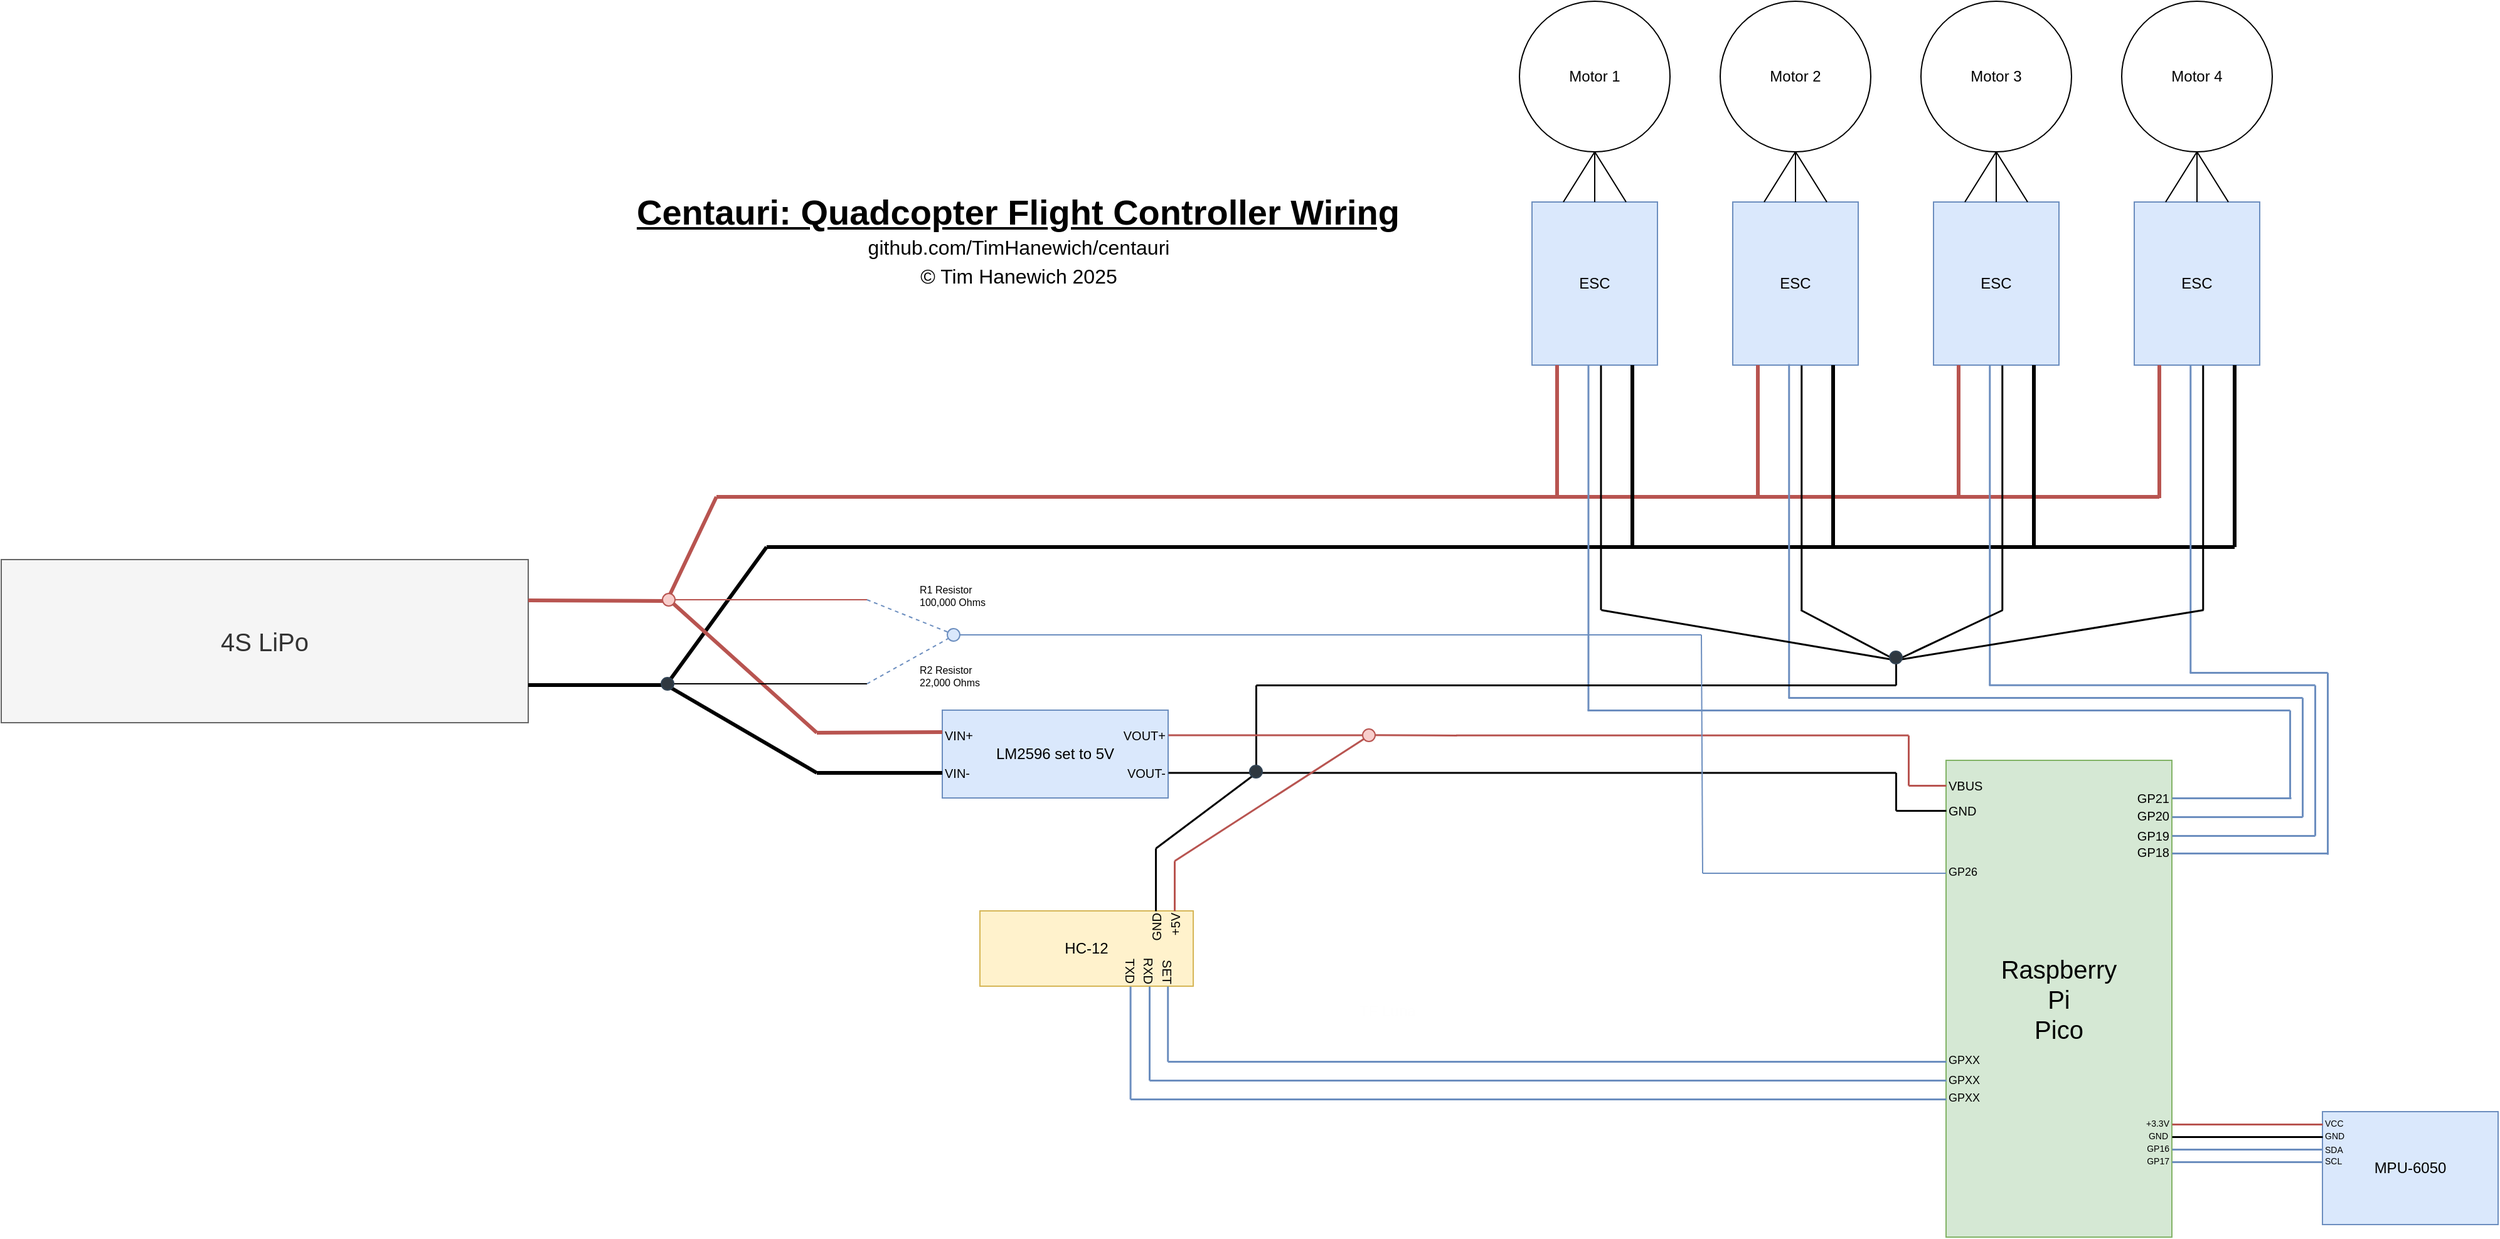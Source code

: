 <mxfile version="28.1.2">
  <diagram name="Page-1" id="W1gebfnubh0FSxZTr-fW">
    <mxGraphModel dx="3338" dy="2498" grid="1" gridSize="10" guides="1" tooltips="1" connect="1" arrows="1" fold="1" page="1" pageScale="1" pageWidth="850" pageHeight="1100" math="0" shadow="0">
      <root>
        <mxCell id="0" />
        <mxCell id="1" parent="0" />
        <mxCell id="9aAEH4lfcey32dS3GUYK-214" value="" style="endArrow=none;html=1;rounded=0;strokeWidth=1.5;fillColor=#f8cecc;strokeColor=#000000;" parent="1" edge="1">
          <mxGeometry width="50" height="50" relative="1" as="geometry">
            <mxPoint x="820" y="419.8" as="sourcePoint" />
            <mxPoint x="310" y="419.8" as="targetPoint" />
          </mxGeometry>
        </mxCell>
        <mxCell id="9aAEH4lfcey32dS3GUYK-207" value="" style="endArrow=none;html=1;rounded=0;strokeWidth=1.5;fillColor=#f8cecc;strokeColor=#000000;" parent="1" edge="1">
          <mxGeometry width="50" height="50" relative="1" as="geometry">
            <mxPoint x="310" y="350" as="sourcePoint" />
            <mxPoint x="310" y="417" as="targetPoint" />
          </mxGeometry>
        </mxCell>
        <mxCell id="9aAEH4lfcey32dS3GUYK-1" value="4S LiPo" style="rounded=0;whiteSpace=wrap;html=1;fillColor=#f5f5f5;fontColor=#333333;strokeColor=#666666;fontSize=20;" parent="1" vertex="1">
          <mxGeometry x="-690" y="250" width="420" height="130" as="geometry" />
        </mxCell>
        <mxCell id="9aAEH4lfcey32dS3GUYK-4" value="&lt;span style=&quot;font-size: 20px;&quot;&gt;Raspberry&lt;/span&gt;&lt;div&gt;&lt;span style=&quot;font-size: 20px;&quot;&gt;Pi&lt;/span&gt;&lt;/div&gt;&lt;div&gt;&lt;span style=&quot;font-size: 20px;&quot;&gt;Pico&lt;/span&gt;&lt;/div&gt;" style="rounded=0;whiteSpace=wrap;html=1;fillColor=#d5e8d4;strokeColor=#82b366;" parent="1" vertex="1">
          <mxGeometry x="860" y="410" width="180" height="380" as="geometry" />
        </mxCell>
        <mxCell id="9aAEH4lfcey32dS3GUYK-5" value="Motor 1" style="ellipse;whiteSpace=wrap;html=1;aspect=fixed;" parent="1" vertex="1">
          <mxGeometry x="520" y="-195" width="120" height="120" as="geometry" />
        </mxCell>
        <mxCell id="9aAEH4lfcey32dS3GUYK-9" value="ESC" style="rounded=0;whiteSpace=wrap;html=1;fillColor=#dae8fc;strokeColor=#6c8ebf;" parent="1" vertex="1">
          <mxGeometry x="530" y="-35" width="100" height="130" as="geometry" />
        </mxCell>
        <mxCell id="9aAEH4lfcey32dS3GUYK-10" value="" style="endArrow=none;html=1;rounded=0;entryX=0.5;entryY=1;entryDx=0;entryDy=0;exitX=0.25;exitY=0;exitDx=0;exitDy=0;" parent="1" source="9aAEH4lfcey32dS3GUYK-9" target="9aAEH4lfcey32dS3GUYK-5" edge="1">
          <mxGeometry width="50" height="50" relative="1" as="geometry">
            <mxPoint x="570" y="115" as="sourcePoint" />
            <mxPoint x="620" y="65" as="targetPoint" />
          </mxGeometry>
        </mxCell>
        <mxCell id="9aAEH4lfcey32dS3GUYK-11" value="" style="endArrow=none;html=1;rounded=0;exitX=0.5;exitY=0;exitDx=0;exitDy=0;" parent="1" source="9aAEH4lfcey32dS3GUYK-9" edge="1">
          <mxGeometry width="50" height="50" relative="1" as="geometry">
            <mxPoint x="600" y="-15" as="sourcePoint" />
            <mxPoint x="580" y="-75" as="targetPoint" />
          </mxGeometry>
        </mxCell>
        <mxCell id="9aAEH4lfcey32dS3GUYK-12" value="" style="endArrow=none;html=1;rounded=0;exitX=0.75;exitY=0;exitDx=0;exitDy=0;" parent="1" source="9aAEH4lfcey32dS3GUYK-9" edge="1">
          <mxGeometry width="50" height="50" relative="1" as="geometry">
            <mxPoint x="590" y="-5" as="sourcePoint" />
            <mxPoint x="580" y="-75" as="targetPoint" />
          </mxGeometry>
        </mxCell>
        <mxCell id="9aAEH4lfcey32dS3GUYK-13" value="Motor 2" style="ellipse;whiteSpace=wrap;html=1;aspect=fixed;" parent="1" vertex="1">
          <mxGeometry x="680" y="-195" width="120" height="120" as="geometry" />
        </mxCell>
        <mxCell id="9aAEH4lfcey32dS3GUYK-14" value="ESC" style="rounded=0;whiteSpace=wrap;html=1;fillColor=#dae8fc;strokeColor=#6c8ebf;" parent="1" vertex="1">
          <mxGeometry x="690" y="-35" width="100" height="130" as="geometry" />
        </mxCell>
        <mxCell id="9aAEH4lfcey32dS3GUYK-15" value="" style="endArrow=none;html=1;rounded=0;entryX=0.5;entryY=1;entryDx=0;entryDy=0;exitX=0.25;exitY=0;exitDx=0;exitDy=0;" parent="1" source="9aAEH4lfcey32dS3GUYK-14" target="9aAEH4lfcey32dS3GUYK-13" edge="1">
          <mxGeometry width="50" height="50" relative="1" as="geometry">
            <mxPoint x="730" y="115" as="sourcePoint" />
            <mxPoint x="780" y="65" as="targetPoint" />
          </mxGeometry>
        </mxCell>
        <mxCell id="9aAEH4lfcey32dS3GUYK-16" value="" style="endArrow=none;html=1;rounded=0;exitX=0.5;exitY=0;exitDx=0;exitDy=0;" parent="1" source="9aAEH4lfcey32dS3GUYK-14" edge="1">
          <mxGeometry width="50" height="50" relative="1" as="geometry">
            <mxPoint x="760" y="-15" as="sourcePoint" />
            <mxPoint x="740" y="-75" as="targetPoint" />
          </mxGeometry>
        </mxCell>
        <mxCell id="9aAEH4lfcey32dS3GUYK-17" value="" style="endArrow=none;html=1;rounded=0;exitX=0.75;exitY=0;exitDx=0;exitDy=0;" parent="1" source="9aAEH4lfcey32dS3GUYK-14" edge="1">
          <mxGeometry width="50" height="50" relative="1" as="geometry">
            <mxPoint x="750" y="-5" as="sourcePoint" />
            <mxPoint x="740" y="-75" as="targetPoint" />
          </mxGeometry>
        </mxCell>
        <mxCell id="9aAEH4lfcey32dS3GUYK-18" value="Motor 3" style="ellipse;whiteSpace=wrap;html=1;aspect=fixed;" parent="1" vertex="1">
          <mxGeometry x="840" y="-195" width="120" height="120" as="geometry" />
        </mxCell>
        <mxCell id="9aAEH4lfcey32dS3GUYK-19" value="ESC" style="rounded=0;whiteSpace=wrap;html=1;fillColor=#dae8fc;strokeColor=#6c8ebf;" parent="1" vertex="1">
          <mxGeometry x="850" y="-35" width="100" height="130" as="geometry" />
        </mxCell>
        <mxCell id="9aAEH4lfcey32dS3GUYK-20" value="" style="endArrow=none;html=1;rounded=0;entryX=0.5;entryY=1;entryDx=0;entryDy=0;exitX=0.25;exitY=0;exitDx=0;exitDy=0;" parent="1" source="9aAEH4lfcey32dS3GUYK-19" target="9aAEH4lfcey32dS3GUYK-18" edge="1">
          <mxGeometry width="50" height="50" relative="1" as="geometry">
            <mxPoint x="890" y="115" as="sourcePoint" />
            <mxPoint x="940" y="65" as="targetPoint" />
          </mxGeometry>
        </mxCell>
        <mxCell id="9aAEH4lfcey32dS3GUYK-21" value="" style="endArrow=none;html=1;rounded=0;exitX=0.5;exitY=0;exitDx=0;exitDy=0;" parent="1" source="9aAEH4lfcey32dS3GUYK-19" edge="1">
          <mxGeometry width="50" height="50" relative="1" as="geometry">
            <mxPoint x="920" y="-15" as="sourcePoint" />
            <mxPoint x="900" y="-75" as="targetPoint" />
          </mxGeometry>
        </mxCell>
        <mxCell id="9aAEH4lfcey32dS3GUYK-22" value="" style="endArrow=none;html=1;rounded=0;exitX=0.75;exitY=0;exitDx=0;exitDy=0;" parent="1" source="9aAEH4lfcey32dS3GUYK-19" edge="1">
          <mxGeometry width="50" height="50" relative="1" as="geometry">
            <mxPoint x="910" y="-5" as="sourcePoint" />
            <mxPoint x="900" y="-75" as="targetPoint" />
          </mxGeometry>
        </mxCell>
        <mxCell id="9aAEH4lfcey32dS3GUYK-23" value="Motor 4" style="ellipse;whiteSpace=wrap;html=1;aspect=fixed;" parent="1" vertex="1">
          <mxGeometry x="1000" y="-195" width="120" height="120" as="geometry" />
        </mxCell>
        <mxCell id="9aAEH4lfcey32dS3GUYK-24" value="ESC" style="rounded=0;whiteSpace=wrap;html=1;fillColor=#dae8fc;strokeColor=#6c8ebf;" parent="1" vertex="1">
          <mxGeometry x="1010" y="-35" width="100" height="130" as="geometry" />
        </mxCell>
        <mxCell id="9aAEH4lfcey32dS3GUYK-25" value="" style="endArrow=none;html=1;rounded=0;entryX=0.5;entryY=1;entryDx=0;entryDy=0;exitX=0.25;exitY=0;exitDx=0;exitDy=0;" parent="1" source="9aAEH4lfcey32dS3GUYK-24" target="9aAEH4lfcey32dS3GUYK-23" edge="1">
          <mxGeometry width="50" height="50" relative="1" as="geometry">
            <mxPoint x="1050" y="115" as="sourcePoint" />
            <mxPoint x="1100" y="65" as="targetPoint" />
          </mxGeometry>
        </mxCell>
        <mxCell id="9aAEH4lfcey32dS3GUYK-26" value="" style="endArrow=none;html=1;rounded=0;exitX=0.5;exitY=0;exitDx=0;exitDy=0;" parent="1" source="9aAEH4lfcey32dS3GUYK-24" edge="1">
          <mxGeometry width="50" height="50" relative="1" as="geometry">
            <mxPoint x="1080" y="-15" as="sourcePoint" />
            <mxPoint x="1060" y="-75" as="targetPoint" />
          </mxGeometry>
        </mxCell>
        <mxCell id="9aAEH4lfcey32dS3GUYK-27" value="" style="endArrow=none;html=1;rounded=0;exitX=0.75;exitY=0;exitDx=0;exitDy=0;" parent="1" source="9aAEH4lfcey32dS3GUYK-24" edge="1">
          <mxGeometry width="50" height="50" relative="1" as="geometry">
            <mxPoint x="1070" y="-5" as="sourcePoint" />
            <mxPoint x="1060" y="-75" as="targetPoint" />
          </mxGeometry>
        </mxCell>
        <mxCell id="9aAEH4lfcey32dS3GUYK-29" value="LM2596 set to 5V" style="rounded=0;whiteSpace=wrap;html=1;fillColor=#dae8fc;strokeColor=#6c8ebf;" parent="1" vertex="1">
          <mxGeometry x="60" y="370" width="180" height="70" as="geometry" />
        </mxCell>
        <mxCell id="9aAEH4lfcey32dS3GUYK-30" value="MPU-6050" style="rounded=0;whiteSpace=wrap;html=1;fillColor=#dae8fc;strokeColor=#6c8ebf;" parent="1" vertex="1">
          <mxGeometry x="1160" y="690" width="140" height="90" as="geometry" />
        </mxCell>
        <mxCell id="9aAEH4lfcey32dS3GUYK-36" value="TF Luna" style="text;html=1;align=center;verticalAlign=middle;whiteSpace=wrap;rounded=0;fontColor=#FEFEFE;" parent="1" vertex="1">
          <mxGeometry x="385" y="595" width="60" height="30" as="geometry" />
        </mxCell>
        <mxCell id="9aAEH4lfcey32dS3GUYK-37" value="HC-12" style="rounded=0;whiteSpace=wrap;html=1;fillColor=#fff2cc;strokeColor=#d6b656;" parent="1" vertex="1">
          <mxGeometry x="90" y="530" width="170" height="60" as="geometry" />
        </mxCell>
        <mxCell id="9aAEH4lfcey32dS3GUYK-38" value="" style="endArrow=none;html=1;rounded=0;exitX=1;exitY=0.25;exitDx=0;exitDy=0;strokeWidth=3;fillColor=#f8cecc;strokeColor=#b85450;" parent="1" source="9aAEH4lfcey32dS3GUYK-1" edge="1">
          <mxGeometry width="50" height="50" relative="1" as="geometry">
            <mxPoint x="110" y="410" as="sourcePoint" />
            <mxPoint x="-160" y="283" as="targetPoint" />
          </mxGeometry>
        </mxCell>
        <mxCell id="9aAEH4lfcey32dS3GUYK-39" value="" style="endArrow=none;html=1;rounded=0;exitX=1;exitY=0.25;exitDx=0;exitDy=0;strokeWidth=3;fillColor=#f8cecc;strokeColor=#000000;" parent="1" edge="1">
          <mxGeometry width="50" height="50" relative="1" as="geometry">
            <mxPoint x="-270" y="350" as="sourcePoint" />
            <mxPoint x="-160" y="350" as="targetPoint" />
          </mxGeometry>
        </mxCell>
        <mxCell id="9aAEH4lfcey32dS3GUYK-40" value="" style="endArrow=none;html=1;rounded=0;strokeWidth=3;fillColor=#f8cecc;strokeColor=#b85450;" parent="1" edge="1">
          <mxGeometry width="50" height="50" relative="1" as="geometry">
            <mxPoint x="-160" y="284" as="sourcePoint" />
            <mxPoint x="-120" y="200" as="targetPoint" />
          </mxGeometry>
        </mxCell>
        <mxCell id="9aAEH4lfcey32dS3GUYK-41" value="" style="endArrow=none;html=1;rounded=0;strokeWidth=3;fillColor=#f8cecc;strokeColor=#b85450;" parent="1" edge="1">
          <mxGeometry width="50" height="50" relative="1" as="geometry">
            <mxPoint x="-120" y="200" as="sourcePoint" />
            <mxPoint x="1030" y="200" as="targetPoint" />
          </mxGeometry>
        </mxCell>
        <mxCell id="9aAEH4lfcey32dS3GUYK-42" value="" style="endArrow=none;html=1;rounded=0;strokeWidth=3;fillColor=#f8cecc;strokeColor=#b85450;" parent="1" edge="1">
          <mxGeometry width="50" height="50" relative="1" as="geometry">
            <mxPoint x="550" y="200" as="sourcePoint" />
            <mxPoint x="550" y="95" as="targetPoint" />
          </mxGeometry>
        </mxCell>
        <mxCell id="9aAEH4lfcey32dS3GUYK-43" value="" style="endArrow=none;html=1;rounded=0;strokeWidth=3;fillColor=#f8cecc;strokeColor=#b85450;" parent="1" edge="1">
          <mxGeometry width="50" height="50" relative="1" as="geometry">
            <mxPoint x="710" y="200" as="sourcePoint" />
            <mxPoint x="710" y="95" as="targetPoint" />
          </mxGeometry>
        </mxCell>
        <mxCell id="9aAEH4lfcey32dS3GUYK-44" value="" style="endArrow=none;html=1;rounded=0;strokeWidth=3;fillColor=#f8cecc;strokeColor=#b85450;" parent="1" edge="1">
          <mxGeometry width="50" height="50" relative="1" as="geometry">
            <mxPoint x="870" y="200" as="sourcePoint" />
            <mxPoint x="870" y="95" as="targetPoint" />
          </mxGeometry>
        </mxCell>
        <mxCell id="9aAEH4lfcey32dS3GUYK-45" value="" style="endArrow=none;html=1;rounded=0;strokeWidth=3;fillColor=#f8cecc;strokeColor=#b85450;" parent="1" edge="1">
          <mxGeometry width="50" height="50" relative="1" as="geometry">
            <mxPoint x="1030" y="201" as="sourcePoint" />
            <mxPoint x="1030" y="95" as="targetPoint" />
          </mxGeometry>
        </mxCell>
        <mxCell id="9aAEH4lfcey32dS3GUYK-46" value="" style="endArrow=none;html=1;rounded=0;strokeWidth=3;fillColor=#f8cecc;strokeColor=#000000;" parent="1" edge="1">
          <mxGeometry width="50" height="50" relative="1" as="geometry">
            <mxPoint x="-160" y="350" as="sourcePoint" />
            <mxPoint x="-80" y="240" as="targetPoint" />
          </mxGeometry>
        </mxCell>
        <mxCell id="9aAEH4lfcey32dS3GUYK-47" value="" style="endArrow=none;html=1;rounded=0;strokeWidth=3;fillColor=#f8cecc;strokeColor=#000000;" parent="1" edge="1">
          <mxGeometry width="50" height="50" relative="1" as="geometry">
            <mxPoint x="-80" y="240" as="sourcePoint" />
            <mxPoint x="1090" y="240" as="targetPoint" />
          </mxGeometry>
        </mxCell>
        <mxCell id="9aAEH4lfcey32dS3GUYK-48" value="" style="endArrow=none;html=1;rounded=0;strokeWidth=3;fillColor=#f8cecc;strokeColor=#000000;" parent="1" edge="1">
          <mxGeometry width="50" height="50" relative="1" as="geometry">
            <mxPoint x="1090" y="240" as="sourcePoint" />
            <mxPoint x="1090" y="95" as="targetPoint" />
          </mxGeometry>
        </mxCell>
        <mxCell id="9aAEH4lfcey32dS3GUYK-49" value="" style="endArrow=none;html=1;rounded=0;strokeWidth=3;fillColor=#f8cecc;strokeColor=#000000;" parent="1" edge="1">
          <mxGeometry width="50" height="50" relative="1" as="geometry">
            <mxPoint x="930" y="240" as="sourcePoint" />
            <mxPoint x="930" y="95" as="targetPoint" />
          </mxGeometry>
        </mxCell>
        <mxCell id="9aAEH4lfcey32dS3GUYK-50" value="" style="endArrow=none;html=1;rounded=0;strokeWidth=3;fillColor=#f8cecc;strokeColor=#000000;" parent="1" edge="1">
          <mxGeometry width="50" height="50" relative="1" as="geometry">
            <mxPoint x="770" y="240" as="sourcePoint" />
            <mxPoint x="770" y="95" as="targetPoint" />
          </mxGeometry>
        </mxCell>
        <mxCell id="9aAEH4lfcey32dS3GUYK-51" value="" style="endArrow=none;html=1;rounded=0;strokeWidth=3;fillColor=#f8cecc;strokeColor=#000000;" parent="1" edge="1">
          <mxGeometry width="50" height="50" relative="1" as="geometry">
            <mxPoint x="610" y="240" as="sourcePoint" />
            <mxPoint x="610" y="95" as="targetPoint" />
          </mxGeometry>
        </mxCell>
        <mxCell id="9aAEH4lfcey32dS3GUYK-52" value="" style="endArrow=none;html=1;rounded=0;fillColor=#dae8fc;strokeColor=#6c8ebf;strokeWidth=1.5;" parent="1" edge="1">
          <mxGeometry width="50" height="50" relative="1" as="geometry">
            <mxPoint x="574.74" y="370" as="sourcePoint" />
            <mxPoint x="574.74" y="95" as="targetPoint" />
          </mxGeometry>
        </mxCell>
        <mxCell id="9aAEH4lfcey32dS3GUYK-53" value="" style="endArrow=none;html=1;rounded=0;fillColor=#dae8fc;strokeColor=#000000;strokeWidth=1.5;" parent="1" edge="1">
          <mxGeometry width="50" height="50" relative="1" as="geometry">
            <mxPoint x="584.74" y="290" as="sourcePoint" />
            <mxPoint x="584.74" y="95" as="targetPoint" />
          </mxGeometry>
        </mxCell>
        <mxCell id="9aAEH4lfcey32dS3GUYK-54" value="" style="endArrow=none;html=1;rounded=0;fillColor=#dae8fc;strokeColor=#6c8ebf;strokeWidth=1.5;" parent="1" edge="1">
          <mxGeometry width="50" height="50" relative="1" as="geometry">
            <mxPoint x="734.64" y="360" as="sourcePoint" />
            <mxPoint x="734.64" y="94" as="targetPoint" />
          </mxGeometry>
        </mxCell>
        <mxCell id="9aAEH4lfcey32dS3GUYK-55" value="" style="endArrow=none;html=1;rounded=0;fillColor=#dae8fc;strokeColor=#000000;strokeWidth=1.5;" parent="1" edge="1">
          <mxGeometry width="50" height="50" relative="1" as="geometry">
            <mxPoint x="744.64" y="290" as="sourcePoint" />
            <mxPoint x="744.64" y="95" as="targetPoint" />
          </mxGeometry>
        </mxCell>
        <mxCell id="9aAEH4lfcey32dS3GUYK-56" value="" style="endArrow=none;html=1;rounded=0;fillColor=#dae8fc;strokeColor=#6c8ebf;strokeWidth=1.5;" parent="1" edge="1">
          <mxGeometry width="50" height="50" relative="1" as="geometry">
            <mxPoint x="894.64" y="350" as="sourcePoint" />
            <mxPoint x="894.64" y="95" as="targetPoint" />
          </mxGeometry>
        </mxCell>
        <mxCell id="9aAEH4lfcey32dS3GUYK-57" value="" style="endArrow=none;html=1;rounded=0;fillColor=#dae8fc;strokeColor=#000000;strokeWidth=1.5;" parent="1" edge="1">
          <mxGeometry width="50" height="50" relative="1" as="geometry">
            <mxPoint x="904.64" y="290" as="sourcePoint" />
            <mxPoint x="904.64" y="95" as="targetPoint" />
          </mxGeometry>
        </mxCell>
        <mxCell id="9aAEH4lfcey32dS3GUYK-58" value="" style="endArrow=none;html=1;rounded=0;fillColor=#dae8fc;strokeColor=#6c8ebf;strokeWidth=1.5;" parent="1" edge="1">
          <mxGeometry width="50" height="50" relative="1" as="geometry">
            <mxPoint x="1054.64" y="340" as="sourcePoint" />
            <mxPoint x="1054.64" y="95" as="targetPoint" />
          </mxGeometry>
        </mxCell>
        <mxCell id="9aAEH4lfcey32dS3GUYK-59" value="" style="endArrow=none;html=1;rounded=0;fillColor=#dae8fc;strokeColor=#000000;strokeWidth=1.5;" parent="1" edge="1">
          <mxGeometry width="50" height="50" relative="1" as="geometry">
            <mxPoint x="1064.64" y="290" as="sourcePoint" />
            <mxPoint x="1064.64" y="95" as="targetPoint" />
          </mxGeometry>
        </mxCell>
        <mxCell id="9aAEH4lfcey32dS3GUYK-60" value="" style="endArrow=none;html=1;rounded=0;fillColor=#dae8fc;strokeColor=#000000;strokeWidth=1.5;" parent="1" edge="1">
          <mxGeometry width="50" height="50" relative="1" as="geometry">
            <mxPoint x="820" y="330" as="sourcePoint" />
            <mxPoint x="585" y="290" as="targetPoint" />
          </mxGeometry>
        </mxCell>
        <mxCell id="9aAEH4lfcey32dS3GUYK-61" value="" style="endArrow=none;html=1;rounded=0;fillColor=#dae8fc;strokeColor=#000000;strokeWidth=1.5;" parent="1" edge="1">
          <mxGeometry width="50" height="50" relative="1" as="geometry">
            <mxPoint x="820" y="330" as="sourcePoint" />
            <mxPoint x="744" y="290" as="targetPoint" />
          </mxGeometry>
        </mxCell>
        <mxCell id="9aAEH4lfcey32dS3GUYK-62" value="" style="endArrow=none;html=1;rounded=0;fillColor=#dae8fc;strokeColor=#000000;strokeWidth=1.5;" parent="1" edge="1">
          <mxGeometry width="50" height="50" relative="1" as="geometry">
            <mxPoint x="820" y="330" as="sourcePoint" />
            <mxPoint x="905" y="290" as="targetPoint" />
          </mxGeometry>
        </mxCell>
        <mxCell id="9aAEH4lfcey32dS3GUYK-63" value="" style="endArrow=none;html=1;rounded=0;fillColor=#dae8fc;strokeColor=#000000;strokeWidth=1.5;" parent="1" edge="1">
          <mxGeometry width="50" height="50" relative="1" as="geometry">
            <mxPoint x="820" y="330" as="sourcePoint" />
            <mxPoint x="1065" y="290" as="targetPoint" />
          </mxGeometry>
        </mxCell>
        <mxCell id="9aAEH4lfcey32dS3GUYK-65" value="" style="endArrow=none;html=1;rounded=0;fillColor=#dae8fc;strokeColor=#6c8ebf;strokeWidth=1.5;" parent="1" edge="1">
          <mxGeometry width="50" height="50" relative="1" as="geometry">
            <mxPoint x="1134" y="370" as="sourcePoint" />
            <mxPoint x="574" y="370" as="targetPoint" />
          </mxGeometry>
        </mxCell>
        <mxCell id="9aAEH4lfcey32dS3GUYK-66" value="" style="endArrow=none;html=1;rounded=0;fillColor=#dae8fc;strokeColor=#6c8ebf;strokeWidth=1.5;" parent="1" edge="1">
          <mxGeometry width="50" height="50" relative="1" as="geometry">
            <mxPoint x="1144" y="360" as="sourcePoint" />
            <mxPoint x="734" y="360" as="targetPoint" />
          </mxGeometry>
        </mxCell>
        <mxCell id="9aAEH4lfcey32dS3GUYK-67" value="" style="endArrow=none;html=1;rounded=0;fillColor=#dae8fc;strokeColor=#6c8ebf;strokeWidth=1.5;" parent="1" edge="1">
          <mxGeometry width="50" height="50" relative="1" as="geometry">
            <mxPoint x="1154" y="349.82" as="sourcePoint" />
            <mxPoint x="894" y="349.82" as="targetPoint" />
          </mxGeometry>
        </mxCell>
        <mxCell id="9aAEH4lfcey32dS3GUYK-68" value="" style="endArrow=none;html=1;rounded=0;fillColor=#dae8fc;strokeColor=#6c8ebf;strokeWidth=1.5;" parent="1" edge="1">
          <mxGeometry width="50" height="50" relative="1" as="geometry">
            <mxPoint x="1164" y="340" as="sourcePoint" />
            <mxPoint x="1054" y="340" as="targetPoint" />
          </mxGeometry>
        </mxCell>
        <mxCell id="9aAEH4lfcey32dS3GUYK-69" value="" style="endArrow=none;html=1;rounded=0;fillColor=#dae8fc;strokeColor=#6c8ebf;strokeWidth=1.5;" parent="1" edge="1">
          <mxGeometry width="50" height="50" relative="1" as="geometry">
            <mxPoint x="1134" y="440" as="sourcePoint" />
            <mxPoint x="1134" y="370" as="targetPoint" />
          </mxGeometry>
        </mxCell>
        <mxCell id="9aAEH4lfcey32dS3GUYK-70" value="" style="endArrow=none;html=1;rounded=0;fillColor=#dae8fc;strokeColor=#6c8ebf;strokeWidth=1.5;" parent="1" edge="1">
          <mxGeometry width="50" height="50" relative="1" as="geometry">
            <mxPoint x="1144" y="455" as="sourcePoint" />
            <mxPoint x="1144" y="360" as="targetPoint" />
          </mxGeometry>
        </mxCell>
        <mxCell id="9aAEH4lfcey32dS3GUYK-71" value="" style="endArrow=none;html=1;rounded=0;fillColor=#dae8fc;strokeColor=#6c8ebf;strokeWidth=1.5;" parent="1" edge="1">
          <mxGeometry width="50" height="50" relative="1" as="geometry">
            <mxPoint x="1154" y="470" as="sourcePoint" />
            <mxPoint x="1154" y="350" as="targetPoint" />
          </mxGeometry>
        </mxCell>
        <mxCell id="9aAEH4lfcey32dS3GUYK-72" value="" style="endArrow=none;html=1;rounded=0;fillColor=#dae8fc;strokeColor=#6c8ebf;strokeWidth=1.5;" parent="1" edge="1">
          <mxGeometry width="50" height="50" relative="1" as="geometry">
            <mxPoint x="1164" y="485" as="sourcePoint" />
            <mxPoint x="1164" y="340" as="targetPoint" />
          </mxGeometry>
        </mxCell>
        <mxCell id="9aAEH4lfcey32dS3GUYK-73" value="" style="endArrow=none;html=1;rounded=0;fillColor=#dae8fc;strokeColor=#6c8ebf;strokeWidth=1.5;" parent="1" edge="1">
          <mxGeometry width="50" height="50" relative="1" as="geometry">
            <mxPoint x="1040" y="440" as="sourcePoint" />
            <mxPoint x="1135" y="440" as="targetPoint" />
          </mxGeometry>
        </mxCell>
        <mxCell id="9aAEH4lfcey32dS3GUYK-74" value="" style="endArrow=none;html=1;rounded=0;fillColor=#dae8fc;strokeColor=#6c8ebf;strokeWidth=1.5;" parent="1" edge="1">
          <mxGeometry width="50" height="50" relative="1" as="geometry">
            <mxPoint x="1040" y="455" as="sourcePoint" />
            <mxPoint x="1144" y="455" as="targetPoint" />
          </mxGeometry>
        </mxCell>
        <mxCell id="9aAEH4lfcey32dS3GUYK-75" value="" style="endArrow=none;html=1;rounded=0;fillColor=#dae8fc;strokeColor=#6c8ebf;strokeWidth=1.5;" parent="1" edge="1">
          <mxGeometry width="50" height="50" relative="1" as="geometry">
            <mxPoint x="1040" y="470" as="sourcePoint" />
            <mxPoint x="1154" y="470" as="targetPoint" />
          </mxGeometry>
        </mxCell>
        <mxCell id="9aAEH4lfcey32dS3GUYK-76" value="" style="endArrow=none;html=1;rounded=0;fillColor=#dae8fc;strokeColor=#6c8ebf;strokeWidth=1.5;" parent="1" edge="1">
          <mxGeometry width="50" height="50" relative="1" as="geometry">
            <mxPoint x="1040" y="484" as="sourcePoint" />
            <mxPoint x="1164" y="484" as="targetPoint" />
          </mxGeometry>
        </mxCell>
        <mxCell id="9aAEH4lfcey32dS3GUYK-77" value="&lt;font style=&quot;font-size: 10px;&quot;&gt;GP21&lt;/font&gt;" style="text;html=1;align=right;verticalAlign=middle;whiteSpace=wrap;rounded=0;fontSize=11;" parent="1" vertex="1">
          <mxGeometry x="980" y="430" width="60" height="20" as="geometry" />
        </mxCell>
        <mxCell id="9aAEH4lfcey32dS3GUYK-78" value="&lt;font style=&quot;font-size: 10px;&quot;&gt;GP20&lt;/font&gt;" style="text;html=1;align=right;verticalAlign=middle;whiteSpace=wrap;rounded=0;fontSize=11;" parent="1" vertex="1">
          <mxGeometry x="980" y="444" width="60" height="20" as="geometry" />
        </mxCell>
        <mxCell id="9aAEH4lfcey32dS3GUYK-79" value="&lt;font style=&quot;font-size: 10px;&quot;&gt;GP19&lt;/font&gt;" style="text;html=1;align=right;verticalAlign=middle;whiteSpace=wrap;rounded=0;fontSize=11;" parent="1" vertex="1">
          <mxGeometry x="980" y="460" width="60" height="20" as="geometry" />
        </mxCell>
        <mxCell id="9aAEH4lfcey32dS3GUYK-80" value="&lt;font style=&quot;font-size: 10px;&quot;&gt;GP18&lt;/font&gt;" style="text;html=1;align=right;verticalAlign=middle;whiteSpace=wrap;rounded=0;fontSize=11;" parent="1" vertex="1">
          <mxGeometry x="980" y="473" width="60" height="20" as="geometry" />
        </mxCell>
        <mxCell id="9aAEH4lfcey32dS3GUYK-81" value="" style="endArrow=none;html=1;rounded=0;strokeWidth=3;fillColor=#f8cecc;strokeColor=#b85450;" parent="1" edge="1">
          <mxGeometry width="50" height="50" relative="1" as="geometry">
            <mxPoint x="-160" y="280" as="sourcePoint" />
            <mxPoint x="-40" y="388" as="targetPoint" />
          </mxGeometry>
        </mxCell>
        <mxCell id="9aAEH4lfcey32dS3GUYK-82" value="" style="endArrow=none;html=1;rounded=0;strokeWidth=3;fillColor=#f8cecc;strokeColor=#000000;" parent="1" edge="1">
          <mxGeometry width="50" height="50" relative="1" as="geometry">
            <mxPoint x="-160" y="350" as="sourcePoint" />
            <mxPoint x="-40" y="420" as="targetPoint" />
          </mxGeometry>
        </mxCell>
        <mxCell id="9aAEH4lfcey32dS3GUYK-83" value="" style="endArrow=none;html=1;rounded=0;strokeWidth=3;fillColor=#f8cecc;strokeColor=#b85450;entryX=0;entryY=0.25;entryDx=0;entryDy=0;" parent="1" target="9aAEH4lfcey32dS3GUYK-29" edge="1">
          <mxGeometry width="50" height="50" relative="1" as="geometry">
            <mxPoint x="-40" y="388" as="sourcePoint" />
            <mxPoint x="-80" y="260" as="targetPoint" />
          </mxGeometry>
        </mxCell>
        <mxCell id="9aAEH4lfcey32dS3GUYK-84" value="" style="endArrow=none;html=1;rounded=0;strokeWidth=3;fillColor=#f8cecc;strokeColor=#000000;entryX=0;entryY=0.25;entryDx=0;entryDy=0;" parent="1" edge="1">
          <mxGeometry width="50" height="50" relative="1" as="geometry">
            <mxPoint x="-40" y="420" as="sourcePoint" />
            <mxPoint x="60" y="420" as="targetPoint" />
          </mxGeometry>
        </mxCell>
        <mxCell id="9aAEH4lfcey32dS3GUYK-85" value="VIN+" style="text;html=1;align=left;verticalAlign=middle;whiteSpace=wrap;rounded=0;fontSize=10;" parent="1" vertex="1">
          <mxGeometry x="60" y="380" width="60" height="20" as="geometry" />
        </mxCell>
        <mxCell id="9aAEH4lfcey32dS3GUYK-86" value="VIN-" style="text;html=1;align=left;verticalAlign=middle;whiteSpace=wrap;rounded=0;fontSize=10;" parent="1" vertex="1">
          <mxGeometry x="60" y="410" width="60" height="20" as="geometry" />
        </mxCell>
        <mxCell id="9aAEH4lfcey32dS3GUYK-87" value="" style="endArrow=none;html=1;rounded=0;strokeWidth=1.5;fillColor=#f8cecc;strokeColor=#b85450;entryX=0;entryY=0.25;entryDx=0;entryDy=0;" parent="1" edge="1">
          <mxGeometry width="50" height="50" relative="1" as="geometry">
            <mxPoint x="240" y="389.71" as="sourcePoint" />
            <mxPoint x="400" y="389.71" as="targetPoint" />
          </mxGeometry>
        </mxCell>
        <mxCell id="9aAEH4lfcey32dS3GUYK-88" value="" style="endArrow=none;html=1;rounded=0;strokeWidth=1.5;fillColor=#f8cecc;strokeColor=#000000;entryX=0;entryY=0.25;entryDx=0;entryDy=0;" parent="1" edge="1">
          <mxGeometry width="50" height="50" relative="1" as="geometry">
            <mxPoint x="240" y="419.71" as="sourcePoint" />
            <mxPoint x="310" y="419.71" as="targetPoint" />
          </mxGeometry>
        </mxCell>
        <mxCell id="9aAEH4lfcey32dS3GUYK-92" value="" style="endArrow=none;html=1;rounded=0;strokeWidth=1.5;fillColor=#f8cecc;strokeColor=#b85450;" parent="1" edge="1">
          <mxGeometry width="50" height="50" relative="1" as="geometry">
            <mxPoint x="400" y="390" as="sourcePoint" />
            <mxPoint x="245" y="490" as="targetPoint" />
          </mxGeometry>
        </mxCell>
        <mxCell id="9aAEH4lfcey32dS3GUYK-93" value="" style="endArrow=none;html=1;rounded=0;strokeWidth=1.5;fillColor=#f8cecc;strokeColor=#b85450;" parent="1" edge="1">
          <mxGeometry width="50" height="50" relative="1" as="geometry">
            <mxPoint x="400" y="389.66" as="sourcePoint" />
            <mxPoint x="470" y="390" as="targetPoint" />
          </mxGeometry>
        </mxCell>
        <mxCell id="9aAEH4lfcey32dS3GUYK-94" value="" style="endArrow=none;html=1;rounded=0;strokeWidth=1.5;fillColor=#f8cecc;strokeColor=#b85450;" parent="1" edge="1">
          <mxGeometry width="50" height="50" relative="1" as="geometry">
            <mxPoint x="830" y="390" as="sourcePoint" />
            <mxPoint x="830" y="430" as="targetPoint" />
          </mxGeometry>
        </mxCell>
        <mxCell id="9aAEH4lfcey32dS3GUYK-95" value="" style="endArrow=none;html=1;rounded=0;strokeWidth=1.5;fillColor=#f8cecc;strokeColor=#b85450;" parent="1" edge="1">
          <mxGeometry width="50" height="50" relative="1" as="geometry">
            <mxPoint x="830" y="430" as="sourcePoint" />
            <mxPoint x="860" y="430" as="targetPoint" />
          </mxGeometry>
        </mxCell>
        <mxCell id="9aAEH4lfcey32dS3GUYK-96" value="&lt;font style=&quot;font-size: 10px;&quot;&gt;VBUS&lt;/font&gt;" style="text;html=1;align=left;verticalAlign=middle;whiteSpace=wrap;rounded=0;fontSize=11;" parent="1" vertex="1">
          <mxGeometry x="860" y="420" width="60" height="20" as="geometry" />
        </mxCell>
        <mxCell id="9aAEH4lfcey32dS3GUYK-99" value="" style="endArrow=none;html=1;rounded=0;strokeWidth=1.5;fillColor=#f8cecc;strokeColor=#000000;" parent="1" edge="1">
          <mxGeometry width="50" height="50" relative="1" as="geometry">
            <mxPoint x="310" y="420" as="sourcePoint" />
            <mxPoint x="230" y="480" as="targetPoint" />
          </mxGeometry>
        </mxCell>
        <mxCell id="9aAEH4lfcey32dS3GUYK-107" value="" style="endArrow=none;html=1;rounded=0;strokeWidth=1.5;fillColor=#f8cecc;strokeColor=#000000;" parent="1" edge="1">
          <mxGeometry width="50" height="50" relative="1" as="geometry">
            <mxPoint x="820" y="419.8" as="sourcePoint" />
            <mxPoint x="820" y="450" as="targetPoint" />
          </mxGeometry>
        </mxCell>
        <mxCell id="9aAEH4lfcey32dS3GUYK-108" value="" style="endArrow=none;html=1;rounded=0;strokeWidth=1.5;fillColor=#f8cecc;strokeColor=#000000;" parent="1" edge="1">
          <mxGeometry width="50" height="50" relative="1" as="geometry">
            <mxPoint x="820" y="450" as="sourcePoint" />
            <mxPoint x="860" y="450" as="targetPoint" />
          </mxGeometry>
        </mxCell>
        <mxCell id="9aAEH4lfcey32dS3GUYK-109" value="&lt;font style=&quot;font-size: 10px;&quot;&gt;GND&lt;/font&gt;" style="text;html=1;align=left;verticalAlign=middle;whiteSpace=wrap;rounded=0;fontSize=11;" parent="1" vertex="1">
          <mxGeometry x="860" y="440" width="60" height="20" as="geometry" />
        </mxCell>
        <mxCell id="9aAEH4lfcey32dS3GUYK-111" value="VOUT+" style="text;html=1;align=right;verticalAlign=middle;whiteSpace=wrap;rounded=0;fontSize=10;" parent="1" vertex="1">
          <mxGeometry x="180" y="380" width="60" height="20" as="geometry" />
        </mxCell>
        <mxCell id="9aAEH4lfcey32dS3GUYK-112" value="VOUT-" style="text;html=1;align=right;verticalAlign=middle;whiteSpace=wrap;rounded=0;fontSize=10;" parent="1" vertex="1">
          <mxGeometry x="180" y="410" width="60" height="20" as="geometry" />
        </mxCell>
        <mxCell id="9aAEH4lfcey32dS3GUYK-120" value="" style="endArrow=none;html=1;rounded=0;strokeWidth=1.5;fillColor=#f8cecc;strokeColor=#000000;" parent="1" edge="1">
          <mxGeometry width="50" height="50" relative="1" as="geometry">
            <mxPoint x="230" y="480" as="sourcePoint" />
            <mxPoint x="230" y="530" as="targetPoint" />
          </mxGeometry>
        </mxCell>
        <mxCell id="9aAEH4lfcey32dS3GUYK-121" value="" style="endArrow=none;html=1;rounded=0;strokeWidth=1.5;fillColor=#f8cecc;strokeColor=#b85450;" parent="1" edge="1">
          <mxGeometry width="50" height="50" relative="1" as="geometry">
            <mxPoint x="245" y="490" as="sourcePoint" />
            <mxPoint x="245" y="530" as="targetPoint" />
          </mxGeometry>
        </mxCell>
        <mxCell id="9aAEH4lfcey32dS3GUYK-122" value="+5V" style="text;html=1;align=right;verticalAlign=middle;whiteSpace=wrap;rounded=0;fontSize=10;fontColor=#000000;rotation=-90;" parent="1" vertex="1">
          <mxGeometry x="223" y="542.5" width="45" height="20" as="geometry" />
        </mxCell>
        <mxCell id="9aAEH4lfcey32dS3GUYK-123" value="GND" style="text;html=1;align=right;verticalAlign=middle;whiteSpace=wrap;rounded=0;fontSize=10;fontColor=#000000;rotation=-90;" parent="1" vertex="1">
          <mxGeometry x="208" y="542.5" width="45" height="20" as="geometry" />
        </mxCell>
        <mxCell id="9aAEH4lfcey32dS3GUYK-124" value="" style="ellipse;whiteSpace=wrap;html=1;fillColor=#f8cecc;strokeColor=#b85450;" parent="1" vertex="1">
          <mxGeometry x="395" y="385" width="10" height="10" as="geometry" />
        </mxCell>
        <mxCell id="9aAEH4lfcey32dS3GUYK-127" value="" style="ellipse;whiteSpace=wrap;html=1;fillColor=#2F3840;strokeColor=#314354;fontColor=#ffffff;" parent="1" vertex="1">
          <mxGeometry x="305" y="414" width="10" height="10" as="geometry" />
        </mxCell>
        <mxCell id="9aAEH4lfcey32dS3GUYK-140" value="" style="endArrow=none;html=1;rounded=0;strokeWidth=1.5;fillColor=#b1ddf0;strokeColor=#6C8EBF;" parent="1" edge="1">
          <mxGeometry width="50" height="50" relative="1" as="geometry">
            <mxPoint x="209.8" y="590" as="sourcePoint" />
            <mxPoint x="209.8" y="680" as="targetPoint" />
          </mxGeometry>
        </mxCell>
        <mxCell id="9aAEH4lfcey32dS3GUYK-141" value="" style="endArrow=none;html=1;rounded=0;strokeWidth=1.5;fillColor=#b1ddf0;strokeColor=#6C8EBF;" parent="1" edge="1">
          <mxGeometry width="50" height="50" relative="1" as="geometry">
            <mxPoint x="239.6" y="590" as="sourcePoint" />
            <mxPoint x="239.6" y="650" as="targetPoint" />
          </mxGeometry>
        </mxCell>
        <mxCell id="9aAEH4lfcey32dS3GUYK-142" value="" style="endArrow=none;html=1;rounded=0;strokeWidth=1.5;fillColor=#b1ddf0;strokeColor=#6C8EBF;" parent="1" edge="1">
          <mxGeometry width="50" height="50" relative="1" as="geometry">
            <mxPoint x="225" y="590" as="sourcePoint" />
            <mxPoint x="225" y="665" as="targetPoint" />
          </mxGeometry>
        </mxCell>
        <mxCell id="9aAEH4lfcey32dS3GUYK-143" value="TXD" style="text;html=1;align=right;verticalAlign=middle;whiteSpace=wrap;rounded=0;fontSize=10;fontColor=#000000;rotation=90;" parent="1" vertex="1">
          <mxGeometry x="187.5" y="557.5" width="45" height="20" as="geometry" />
        </mxCell>
        <mxCell id="9aAEH4lfcey32dS3GUYK-144" value="RXD" style="text;html=1;align=right;verticalAlign=middle;whiteSpace=wrap;rounded=0;fontSize=10;fontColor=#000000;rotation=90;" parent="1" vertex="1">
          <mxGeometry x="202" y="557.5" width="45" height="20" as="geometry" />
        </mxCell>
        <mxCell id="9aAEH4lfcey32dS3GUYK-145" value="SET" style="text;html=1;align=right;verticalAlign=middle;whiteSpace=wrap;rounded=0;fontSize=10;fontColor=#000000;rotation=90;" parent="1" vertex="1">
          <mxGeometry x="217" y="557.5" width="45" height="20" as="geometry" />
        </mxCell>
        <mxCell id="9aAEH4lfcey32dS3GUYK-146" value="" style="endArrow=none;html=1;rounded=0;strokeWidth=1.5;fillColor=#b1ddf0;strokeColor=#6C8EBF;" parent="1" edge="1">
          <mxGeometry width="50" height="50" relative="1" as="geometry">
            <mxPoint x="239.6" y="650" as="sourcePoint" />
            <mxPoint x="860" y="650" as="targetPoint" />
          </mxGeometry>
        </mxCell>
        <mxCell id="9aAEH4lfcey32dS3GUYK-148" value="" style="endArrow=none;html=1;rounded=0;strokeWidth=1.5;fillColor=#b1ddf0;strokeColor=#6C8EBF;" parent="1" edge="1">
          <mxGeometry width="50" height="50" relative="1" as="geometry">
            <mxPoint x="225" y="665" as="sourcePoint" />
            <mxPoint x="860" y="665" as="targetPoint" />
          </mxGeometry>
        </mxCell>
        <mxCell id="9aAEH4lfcey32dS3GUYK-149" value="" style="endArrow=none;html=1;rounded=0;strokeWidth=1.5;fillColor=#b1ddf0;strokeColor=#6C8EBF;" parent="1" edge="1">
          <mxGeometry width="50" height="50" relative="1" as="geometry">
            <mxPoint x="209.8" y="680" as="sourcePoint" />
            <mxPoint x="860" y="680" as="targetPoint" />
          </mxGeometry>
        </mxCell>
        <mxCell id="9aAEH4lfcey32dS3GUYK-192" value="" style="endArrow=none;html=1;rounded=0;strokeWidth=1.5;fillColor=#f8cecc;strokeColor=#b85450;" parent="1" edge="1">
          <mxGeometry width="50" height="50" relative="1" as="geometry">
            <mxPoint x="1040" y="700" as="sourcePoint" />
            <mxPoint x="1160" y="700" as="targetPoint" />
          </mxGeometry>
        </mxCell>
        <mxCell id="9aAEH4lfcey32dS3GUYK-193" value="" style="endArrow=none;html=1;rounded=0;strokeWidth=1.5;fillColor=#f8cecc;strokeColor=#000000;" parent="1" edge="1">
          <mxGeometry width="50" height="50" relative="1" as="geometry">
            <mxPoint x="1040" y="710" as="sourcePoint" />
            <mxPoint x="1160" y="710" as="targetPoint" />
          </mxGeometry>
        </mxCell>
        <mxCell id="9aAEH4lfcey32dS3GUYK-194" value="" style="endArrow=none;html=1;rounded=0;strokeWidth=1.5;fillColor=#f8cecc;strokeColor=#6C8EBF;" parent="1" edge="1">
          <mxGeometry width="50" height="50" relative="1" as="geometry">
            <mxPoint x="1040" y="720" as="sourcePoint" />
            <mxPoint x="1160" y="720" as="targetPoint" />
          </mxGeometry>
        </mxCell>
        <mxCell id="9aAEH4lfcey32dS3GUYK-195" value="" style="endArrow=none;html=1;rounded=0;strokeWidth=1.5;fillColor=#f8cecc;strokeColor=#6C8EBF;" parent="1" edge="1">
          <mxGeometry width="50" height="50" relative="1" as="geometry">
            <mxPoint x="1040" y="730" as="sourcePoint" />
            <mxPoint x="1160" y="730" as="targetPoint" />
          </mxGeometry>
        </mxCell>
        <mxCell id="9aAEH4lfcey32dS3GUYK-196" value="&lt;font&gt;VCC&lt;/font&gt;" style="text;html=1;align=left;verticalAlign=middle;whiteSpace=wrap;rounded=0;fontSize=7;rotation=0;" parent="1" vertex="1">
          <mxGeometry x="1159.995" y="693.995" width="38.75" height="12.5" as="geometry" />
        </mxCell>
        <mxCell id="9aAEH4lfcey32dS3GUYK-199" value="&lt;font&gt;GND&lt;/font&gt;" style="text;html=1;align=left;verticalAlign=middle;whiteSpace=wrap;rounded=0;fontSize=7;rotation=0;" parent="1" vertex="1">
          <mxGeometry x="1160" y="703.49" width="38.75" height="12.5" as="geometry" />
        </mxCell>
        <mxCell id="9aAEH4lfcey32dS3GUYK-200" value="&lt;font&gt;SCL&lt;/font&gt;" style="text;html=1;align=left;verticalAlign=middle;whiteSpace=wrap;rounded=0;fontSize=7;rotation=0;" parent="1" vertex="1">
          <mxGeometry x="1160" y="723.75" width="38.75" height="12.5" as="geometry" />
        </mxCell>
        <mxCell id="9aAEH4lfcey32dS3GUYK-201" value="&lt;font&gt;SDA&lt;/font&gt;" style="text;html=1;align=left;verticalAlign=middle;whiteSpace=wrap;rounded=0;fontSize=7;rotation=0;" parent="1" vertex="1">
          <mxGeometry x="1160" y="715" width="38.75" height="12.5" as="geometry" />
        </mxCell>
        <mxCell id="9aAEH4lfcey32dS3GUYK-203" value="&lt;font&gt;+3.3V&lt;/font&gt;" style="text;html=1;align=right;verticalAlign=middle;whiteSpace=wrap;rounded=0;fontSize=7;rotation=0;" parent="1" vertex="1">
          <mxGeometry x="1001.25" y="693.99" width="38.75" height="12.5" as="geometry" />
        </mxCell>
        <mxCell id="9aAEH4lfcey32dS3GUYK-204" value="&lt;font&gt;GND&lt;/font&gt;" style="text;html=1;align=right;verticalAlign=middle;whiteSpace=wrap;rounded=0;fontSize=7;rotation=0;" parent="1" vertex="1">
          <mxGeometry x="1000" y="703.49" width="38.75" height="12.5" as="geometry" />
        </mxCell>
        <mxCell id="9aAEH4lfcey32dS3GUYK-205" value="&lt;font&gt;GP16&lt;/font&gt;" style="text;html=1;align=right;verticalAlign=middle;whiteSpace=wrap;rounded=0;fontSize=7;rotation=0;" parent="1" vertex="1">
          <mxGeometry x="1001" y="714" width="38.75" height="12.5" as="geometry" />
        </mxCell>
        <mxCell id="9aAEH4lfcey32dS3GUYK-206" value="&lt;font&gt;GP17&lt;/font&gt;" style="text;html=1;align=right;verticalAlign=middle;whiteSpace=wrap;rounded=0;fontSize=7;rotation=0;" parent="1" vertex="1">
          <mxGeometry x="1001" y="723.75" width="38.75" height="12.5" as="geometry" />
        </mxCell>
        <mxCell id="9aAEH4lfcey32dS3GUYK-208" value="" style="endArrow=none;html=1;rounded=0;strokeWidth=1.5;fillColor=#f8cecc;strokeColor=#000000;" parent="1" edge="1">
          <mxGeometry width="50" height="50" relative="1" as="geometry">
            <mxPoint x="820" y="330" as="sourcePoint" />
            <mxPoint x="820" y="350" as="targetPoint" />
          </mxGeometry>
        </mxCell>
        <mxCell id="9aAEH4lfcey32dS3GUYK-209" value="" style="endArrow=none;html=1;rounded=0;strokeWidth=1.5;fillColor=#f8cecc;strokeColor=#000000;" parent="1" edge="1">
          <mxGeometry width="50" height="50" relative="1" as="geometry">
            <mxPoint x="820" y="350" as="sourcePoint" />
            <mxPoint x="310" y="350" as="targetPoint" />
          </mxGeometry>
        </mxCell>
        <mxCell id="9aAEH4lfcey32dS3GUYK-210" value="" style="ellipse;whiteSpace=wrap;html=1;fillColor=#2F3840;strokeColor=#314354;fontColor=#ffffff;" parent="1" vertex="1">
          <mxGeometry x="815" y="323" width="10" height="10" as="geometry" />
        </mxCell>
        <mxCell id="9aAEH4lfcey32dS3GUYK-211" value="" style="endArrow=none;html=1;rounded=0;strokeWidth=1.5;fillColor=#f8cecc;strokeColor=#b85450;" parent="1" edge="1">
          <mxGeometry width="50" height="50" relative="1" as="geometry">
            <mxPoint x="469.25" y="389.89" as="sourcePoint" />
            <mxPoint x="830" y="389.89" as="targetPoint" />
          </mxGeometry>
        </mxCell>
        <mxCell id="9aAEH4lfcey32dS3GUYK-216" value="Centauri: Quadcopter Flight Controller Wiring" style="text;html=1;align=center;verticalAlign=middle;whiteSpace=wrap;rounded=0;fontSize=28;fontStyle=5" parent="1" vertex="1">
          <mxGeometry x="-202" y="-55" width="645" height="55" as="geometry" />
        </mxCell>
        <mxCell id="9aAEH4lfcey32dS3GUYK-217" value="github.com/TimHanewich/centauri" style="text;html=1;align=center;verticalAlign=middle;whiteSpace=wrap;rounded=0;fontSize=16;" parent="1" vertex="1">
          <mxGeometry x="-51.25" y="-14" width="343.5" height="30" as="geometry" />
        </mxCell>
        <mxCell id="9aAEH4lfcey32dS3GUYK-218" value="© Tim Hanewich 2025" style="text;html=1;align=center;verticalAlign=middle;whiteSpace=wrap;rounded=0;fontSize=16;" parent="1" vertex="1">
          <mxGeometry x="-51.25" y="9" width="343.5" height="30" as="geometry" />
        </mxCell>
        <mxCell id="j3o3kSpDaAwzLYzeCuZD-4" value="&lt;font&gt;GPXX&lt;/font&gt;" style="text;html=1;align=left;verticalAlign=middle;whiteSpace=wrap;rounded=0;fontSize=9;" parent="1" vertex="1">
          <mxGeometry x="860" y="644" width="60" height="10" as="geometry" />
        </mxCell>
        <mxCell id="VM7HQNPjBxC0RBLDggB8-1" value="" style="endArrow=none;html=1;rounded=0;fillColor=#f8cecc;strokeColor=#b85450;" parent="1" edge="1">
          <mxGeometry width="50" height="50" relative="1" as="geometry">
            <mxPoint x="-158" y="282" as="sourcePoint" />
            <mxPoint y="282" as="targetPoint" />
          </mxGeometry>
        </mxCell>
        <mxCell id="VM7HQNPjBxC0RBLDggB8-2" value="" style="ellipse;whiteSpace=wrap;html=1;fillColor=#f8cecc;strokeColor=#b85450;" parent="1" vertex="1">
          <mxGeometry x="-163" y="277" width="10" height="10" as="geometry" />
        </mxCell>
        <mxCell id="VM7HQNPjBxC0RBLDggB8-5" value="" style="endArrow=none;html=1;rounded=0;fillColor=#f8cecc;strokeColor=#000000;" parent="1" edge="1">
          <mxGeometry width="50" height="50" relative="1" as="geometry">
            <mxPoint x="-158" y="349" as="sourcePoint" />
            <mxPoint y="349" as="targetPoint" />
          </mxGeometry>
        </mxCell>
        <mxCell id="VM7HQNPjBxC0RBLDggB8-3" value="" style="ellipse;whiteSpace=wrap;html=1;fillColor=#2F3840;strokeColor=#314354;fontColor=#ffffff;" parent="1" vertex="1">
          <mxGeometry x="-164" y="344" width="10" height="10" as="geometry" />
        </mxCell>
        <mxCell id="VM7HQNPjBxC0RBLDggB8-6" value="" style="endArrow=none;html=1;rounded=0;fillColor=#dae8fc;strokeColor=#6c8ebf;dashed=1;" parent="1" edge="1">
          <mxGeometry width="50" height="50" relative="1" as="geometry">
            <mxPoint y="349" as="sourcePoint" />
            <mxPoint x="70" y="310" as="targetPoint" />
          </mxGeometry>
        </mxCell>
        <mxCell id="VM7HQNPjBxC0RBLDggB8-7" value="" style="endArrow=none;html=1;rounded=0;fillColor=#dae8fc;strokeColor=#6c8ebf;dashed=1;" parent="1" edge="1">
          <mxGeometry width="50" height="50" relative="1" as="geometry">
            <mxPoint y="282" as="sourcePoint" />
            <mxPoint x="70" y="310" as="targetPoint" />
          </mxGeometry>
        </mxCell>
        <mxCell id="VM7HQNPjBxC0RBLDggB8-8" value="R1 Resistor&lt;div&gt;100,000 Ohms&lt;/div&gt;" style="text;html=1;align=left;verticalAlign=middle;whiteSpace=wrap;rounded=0;fontSize=8;" parent="1" vertex="1">
          <mxGeometry x="40" y="267" width="60" height="23" as="geometry" />
        </mxCell>
        <mxCell id="VM7HQNPjBxC0RBLDggB8-9" value="R2 Resistor&lt;div&gt;22,000 Ohms&lt;/div&gt;" style="text;html=1;align=left;verticalAlign=middle;whiteSpace=wrap;rounded=0;fontSize=8;" parent="1" vertex="1">
          <mxGeometry x="40" y="331" width="60" height="23" as="geometry" />
        </mxCell>
        <mxCell id="VM7HQNPjBxC0RBLDggB8-10" value="" style="endArrow=none;html=1;rounded=0;fillColor=#dae8fc;strokeColor=#6c8ebf;" parent="1" edge="1">
          <mxGeometry width="50" height="50" relative="1" as="geometry">
            <mxPoint x="70" y="310" as="sourcePoint" />
            <mxPoint x="665" y="310" as="targetPoint" />
          </mxGeometry>
        </mxCell>
        <mxCell id="VM7HQNPjBxC0RBLDggB8-11" value="" style="ellipse;whiteSpace=wrap;html=1;fillColor=#dae8fc;strokeColor=#6c8ebf;" parent="1" vertex="1">
          <mxGeometry x="64" y="305" width="10" height="10" as="geometry" />
        </mxCell>
        <mxCell id="VM7HQNPjBxC0RBLDggB8-12" value="" style="endArrow=none;html=1;rounded=0;fillColor=#dae8fc;strokeColor=#6c8ebf;" parent="1" edge="1">
          <mxGeometry width="50" height="50" relative="1" as="geometry">
            <mxPoint x="665" y="310" as="sourcePoint" />
            <mxPoint x="666" y="500" as="targetPoint" />
          </mxGeometry>
        </mxCell>
        <mxCell id="s0S7gpVKco2H4TYnnGLF-1" value="&lt;font&gt;GPXX&lt;/font&gt;" style="text;html=1;align=left;verticalAlign=middle;whiteSpace=wrap;rounded=0;fontSize=9;" vertex="1" parent="1">
          <mxGeometry x="860" y="660" width="60" height="10" as="geometry" />
        </mxCell>
        <mxCell id="s0S7gpVKco2H4TYnnGLF-2" value="&lt;font&gt;GPXX&lt;/font&gt;" style="text;html=1;align=left;verticalAlign=middle;whiteSpace=wrap;rounded=0;fontSize=9;" vertex="1" parent="1">
          <mxGeometry x="860" y="674" width="60" height="10" as="geometry" />
        </mxCell>
        <mxCell id="s0S7gpVKco2H4TYnnGLF-3" value="" style="endArrow=none;html=1;rounded=0;fillColor=#dae8fc;strokeColor=#6c8ebf;" edge="1" parent="1">
          <mxGeometry width="50" height="50" relative="1" as="geometry">
            <mxPoint x="666" y="500" as="sourcePoint" />
            <mxPoint x="860" y="500" as="targetPoint" />
          </mxGeometry>
        </mxCell>
        <mxCell id="s0S7gpVKco2H4TYnnGLF-4" value="&lt;font&gt;GP26&lt;/font&gt;" style="text;html=1;align=left;verticalAlign=middle;whiteSpace=wrap;rounded=0;fontSize=9;" vertex="1" parent="1">
          <mxGeometry x="860" y="494" width="60" height="10" as="geometry" />
        </mxCell>
      </root>
    </mxGraphModel>
  </diagram>
</mxfile>
